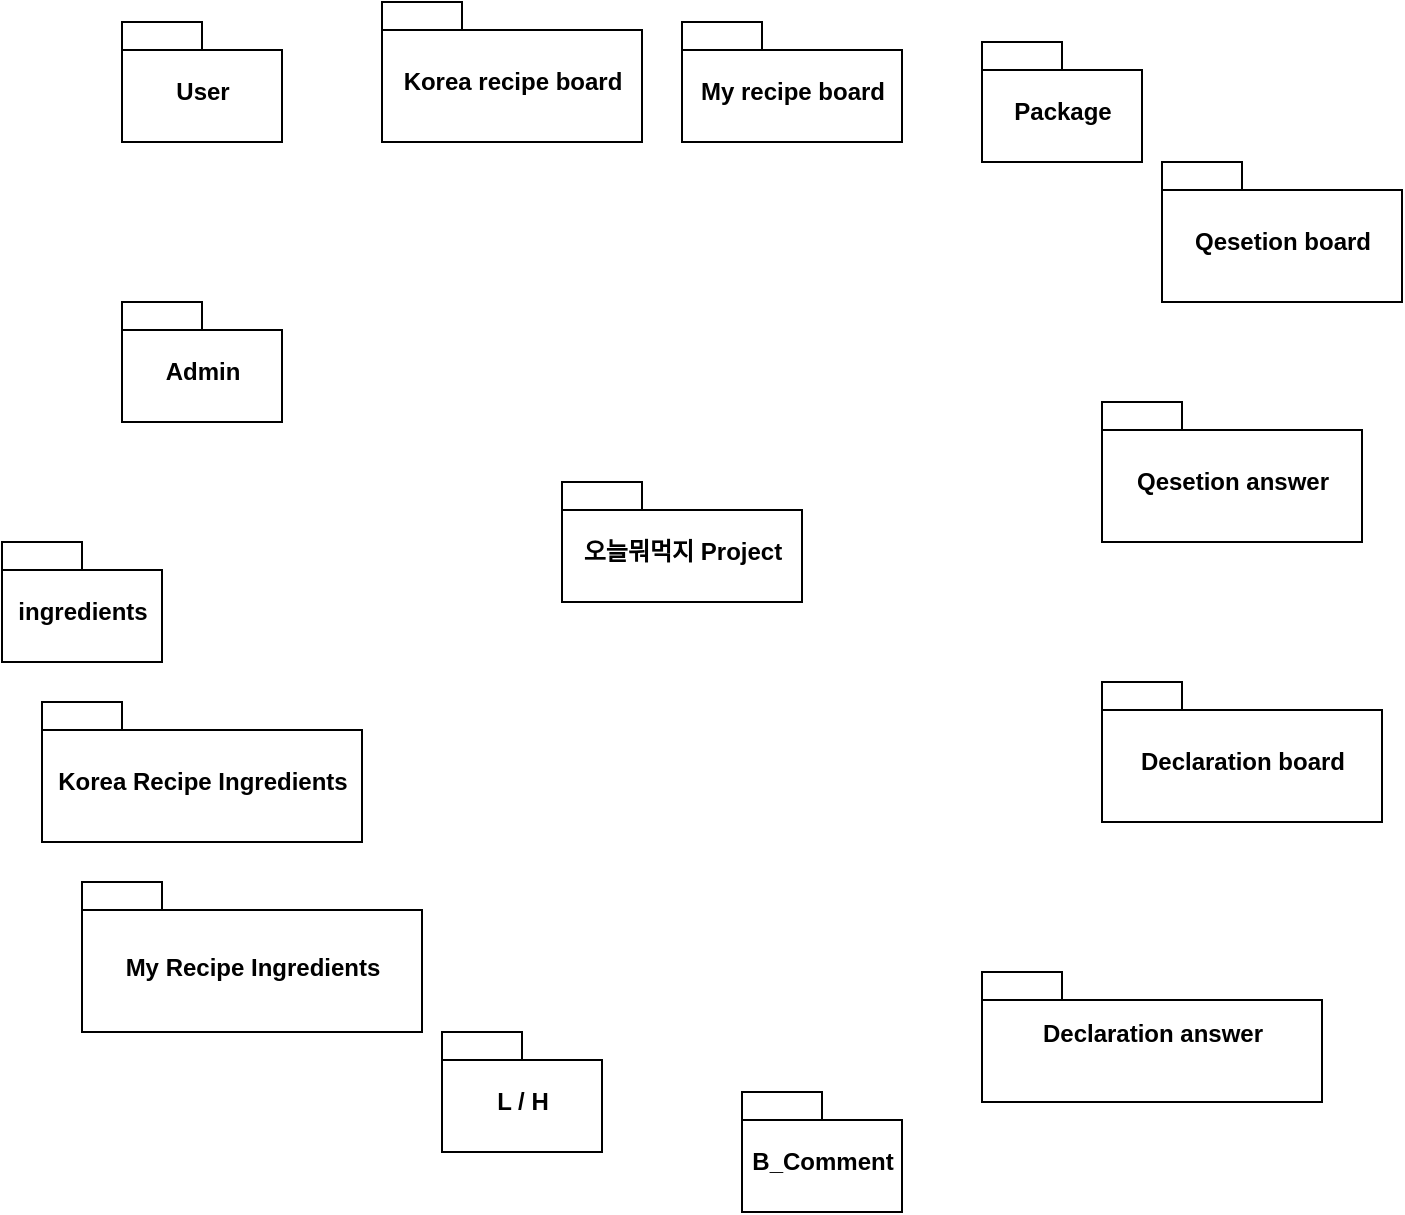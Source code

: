 <mxfile version="13.5.7" type="device"><diagram id="bHKs36ZUxAvFAfNhYUXU" name="Page-1"><mxGraphModel dx="1422" dy="794" grid="1" gridSize="10" guides="1" tooltips="1" connect="1" arrows="1" fold="1" page="1" pageScale="1" pageWidth="827" pageHeight="1169" math="0" shadow="0"><root><mxCell id="0"/><mxCell id="1" parent="0"/><mxCell id="D44lO79z5bZ26UAOw2p1-1" value="오늘뭐먹지 Project" style="shape=folder;fontStyle=1;spacingTop=10;tabWidth=40;tabHeight=14;tabPosition=left;html=1;" vertex="1" parent="1"><mxGeometry x="340" y="310" width="120" height="60" as="geometry"/></mxCell><mxCell id="D44lO79z5bZ26UAOw2p1-7" value="Qesetion board" style="shape=folder;fontStyle=1;spacingTop=10;tabWidth=40;tabHeight=14;tabPosition=left;html=1;" vertex="1" parent="1"><mxGeometry x="640" y="150" width="120" height="70" as="geometry"/></mxCell><mxCell id="D44lO79z5bZ26UAOw2p1-8" value="Admin" style="shape=folder;fontStyle=1;spacingTop=10;tabWidth=40;tabHeight=14;tabPosition=left;html=1;" vertex="1" parent="1"><mxGeometry x="120" y="220" width="80" height="60" as="geometry"/></mxCell><mxCell id="D44lO79z5bZ26UAOw2p1-9" value="ingredients" style="shape=folder;fontStyle=1;spacingTop=10;tabWidth=40;tabHeight=14;tabPosition=left;html=1;" vertex="1" parent="1"><mxGeometry x="60" y="340" width="80" height="60" as="geometry"/></mxCell><mxCell id="D44lO79z5bZ26UAOw2p1-10" value="Korea Recipe Ingredients" style="shape=folder;fontStyle=1;spacingTop=10;tabWidth=40;tabHeight=14;tabPosition=left;html=1;" vertex="1" parent="1"><mxGeometry x="80" y="420" width="160" height="70" as="geometry"/></mxCell><mxCell id="D44lO79z5bZ26UAOw2p1-11" value="My Recipe Ingredients" style="shape=folder;fontStyle=1;spacingTop=10;tabWidth=40;tabHeight=14;tabPosition=left;html=1;" vertex="1" parent="1"><mxGeometry x="100" y="510" width="170" height="75" as="geometry"/></mxCell><mxCell id="D44lO79z5bZ26UAOw2p1-12" value="L / H" style="shape=folder;fontStyle=1;spacingTop=10;tabWidth=40;tabHeight=14;tabPosition=left;html=1;" vertex="1" parent="1"><mxGeometry x="280" y="585" width="80" height="60" as="geometry"/></mxCell><mxCell id="D44lO79z5bZ26UAOw2p1-13" value="B_Comment" style="shape=folder;fontStyle=1;spacingTop=10;tabWidth=40;tabHeight=14;tabPosition=left;html=1;" vertex="1" parent="1"><mxGeometry x="430" y="615" width="80" height="60" as="geometry"/></mxCell><mxCell id="D44lO79z5bZ26UAOw2p1-14" value="&lt;div&gt;Declaration answer&lt;/div&gt;&lt;div&gt;&lt;br&gt;&lt;/div&gt;" style="shape=folder;fontStyle=1;spacingTop=10;tabWidth=40;tabHeight=14;tabPosition=left;html=1;" vertex="1" parent="1"><mxGeometry x="550" y="555" width="170" height="65" as="geometry"/></mxCell><mxCell id="D44lO79z5bZ26UAOw2p1-15" value="Declaration board" style="shape=folder;fontStyle=1;spacingTop=10;tabWidth=40;tabHeight=14;tabPosition=left;html=1;" vertex="1" parent="1"><mxGeometry x="610" y="410" width="140" height="70" as="geometry"/></mxCell><mxCell id="D44lO79z5bZ26UAOw2p1-16" value="Qesetion answer" style="shape=folder;fontStyle=1;spacingTop=10;tabWidth=40;tabHeight=14;tabPosition=left;html=1;" vertex="1" parent="1"><mxGeometry x="610" y="270" width="130" height="70" as="geometry"/></mxCell><mxCell id="D44lO79z5bZ26UAOw2p1-17" value="Package" style="shape=folder;fontStyle=1;spacingTop=10;tabWidth=40;tabHeight=14;tabPosition=left;html=1;" vertex="1" parent="1"><mxGeometry x="550" y="90" width="80" height="60" as="geometry"/></mxCell><mxCell id="D44lO79z5bZ26UAOw2p1-18" value="My recipe board" style="shape=folder;fontStyle=1;spacingTop=10;tabWidth=40;tabHeight=14;tabPosition=left;html=1;" vertex="1" parent="1"><mxGeometry x="400" y="80" width="110" height="60" as="geometry"/></mxCell><mxCell id="D44lO79z5bZ26UAOw2p1-19" value="Korea recipe board" style="shape=folder;fontStyle=1;spacingTop=10;tabWidth=40;tabHeight=14;tabPosition=left;html=1;" vertex="1" parent="1"><mxGeometry x="250" y="70" width="130" height="70" as="geometry"/></mxCell><mxCell id="D44lO79z5bZ26UAOw2p1-20" value="User" style="shape=folder;fontStyle=1;spacingTop=10;tabWidth=40;tabHeight=14;tabPosition=left;html=1;" vertex="1" parent="1"><mxGeometry x="120" y="80" width="80" height="60" as="geometry"/></mxCell></root></mxGraphModel></diagram></mxfile>